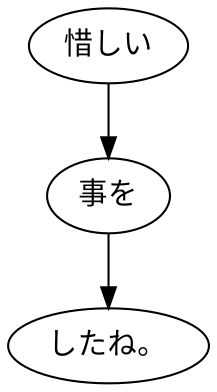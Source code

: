 digraph graph7759 {
	node0 [label="惜しい"];
	node1 [label="事を"];
	node2 [label="したね。"];
	node0 -> node1;
	node1 -> node2;
}
